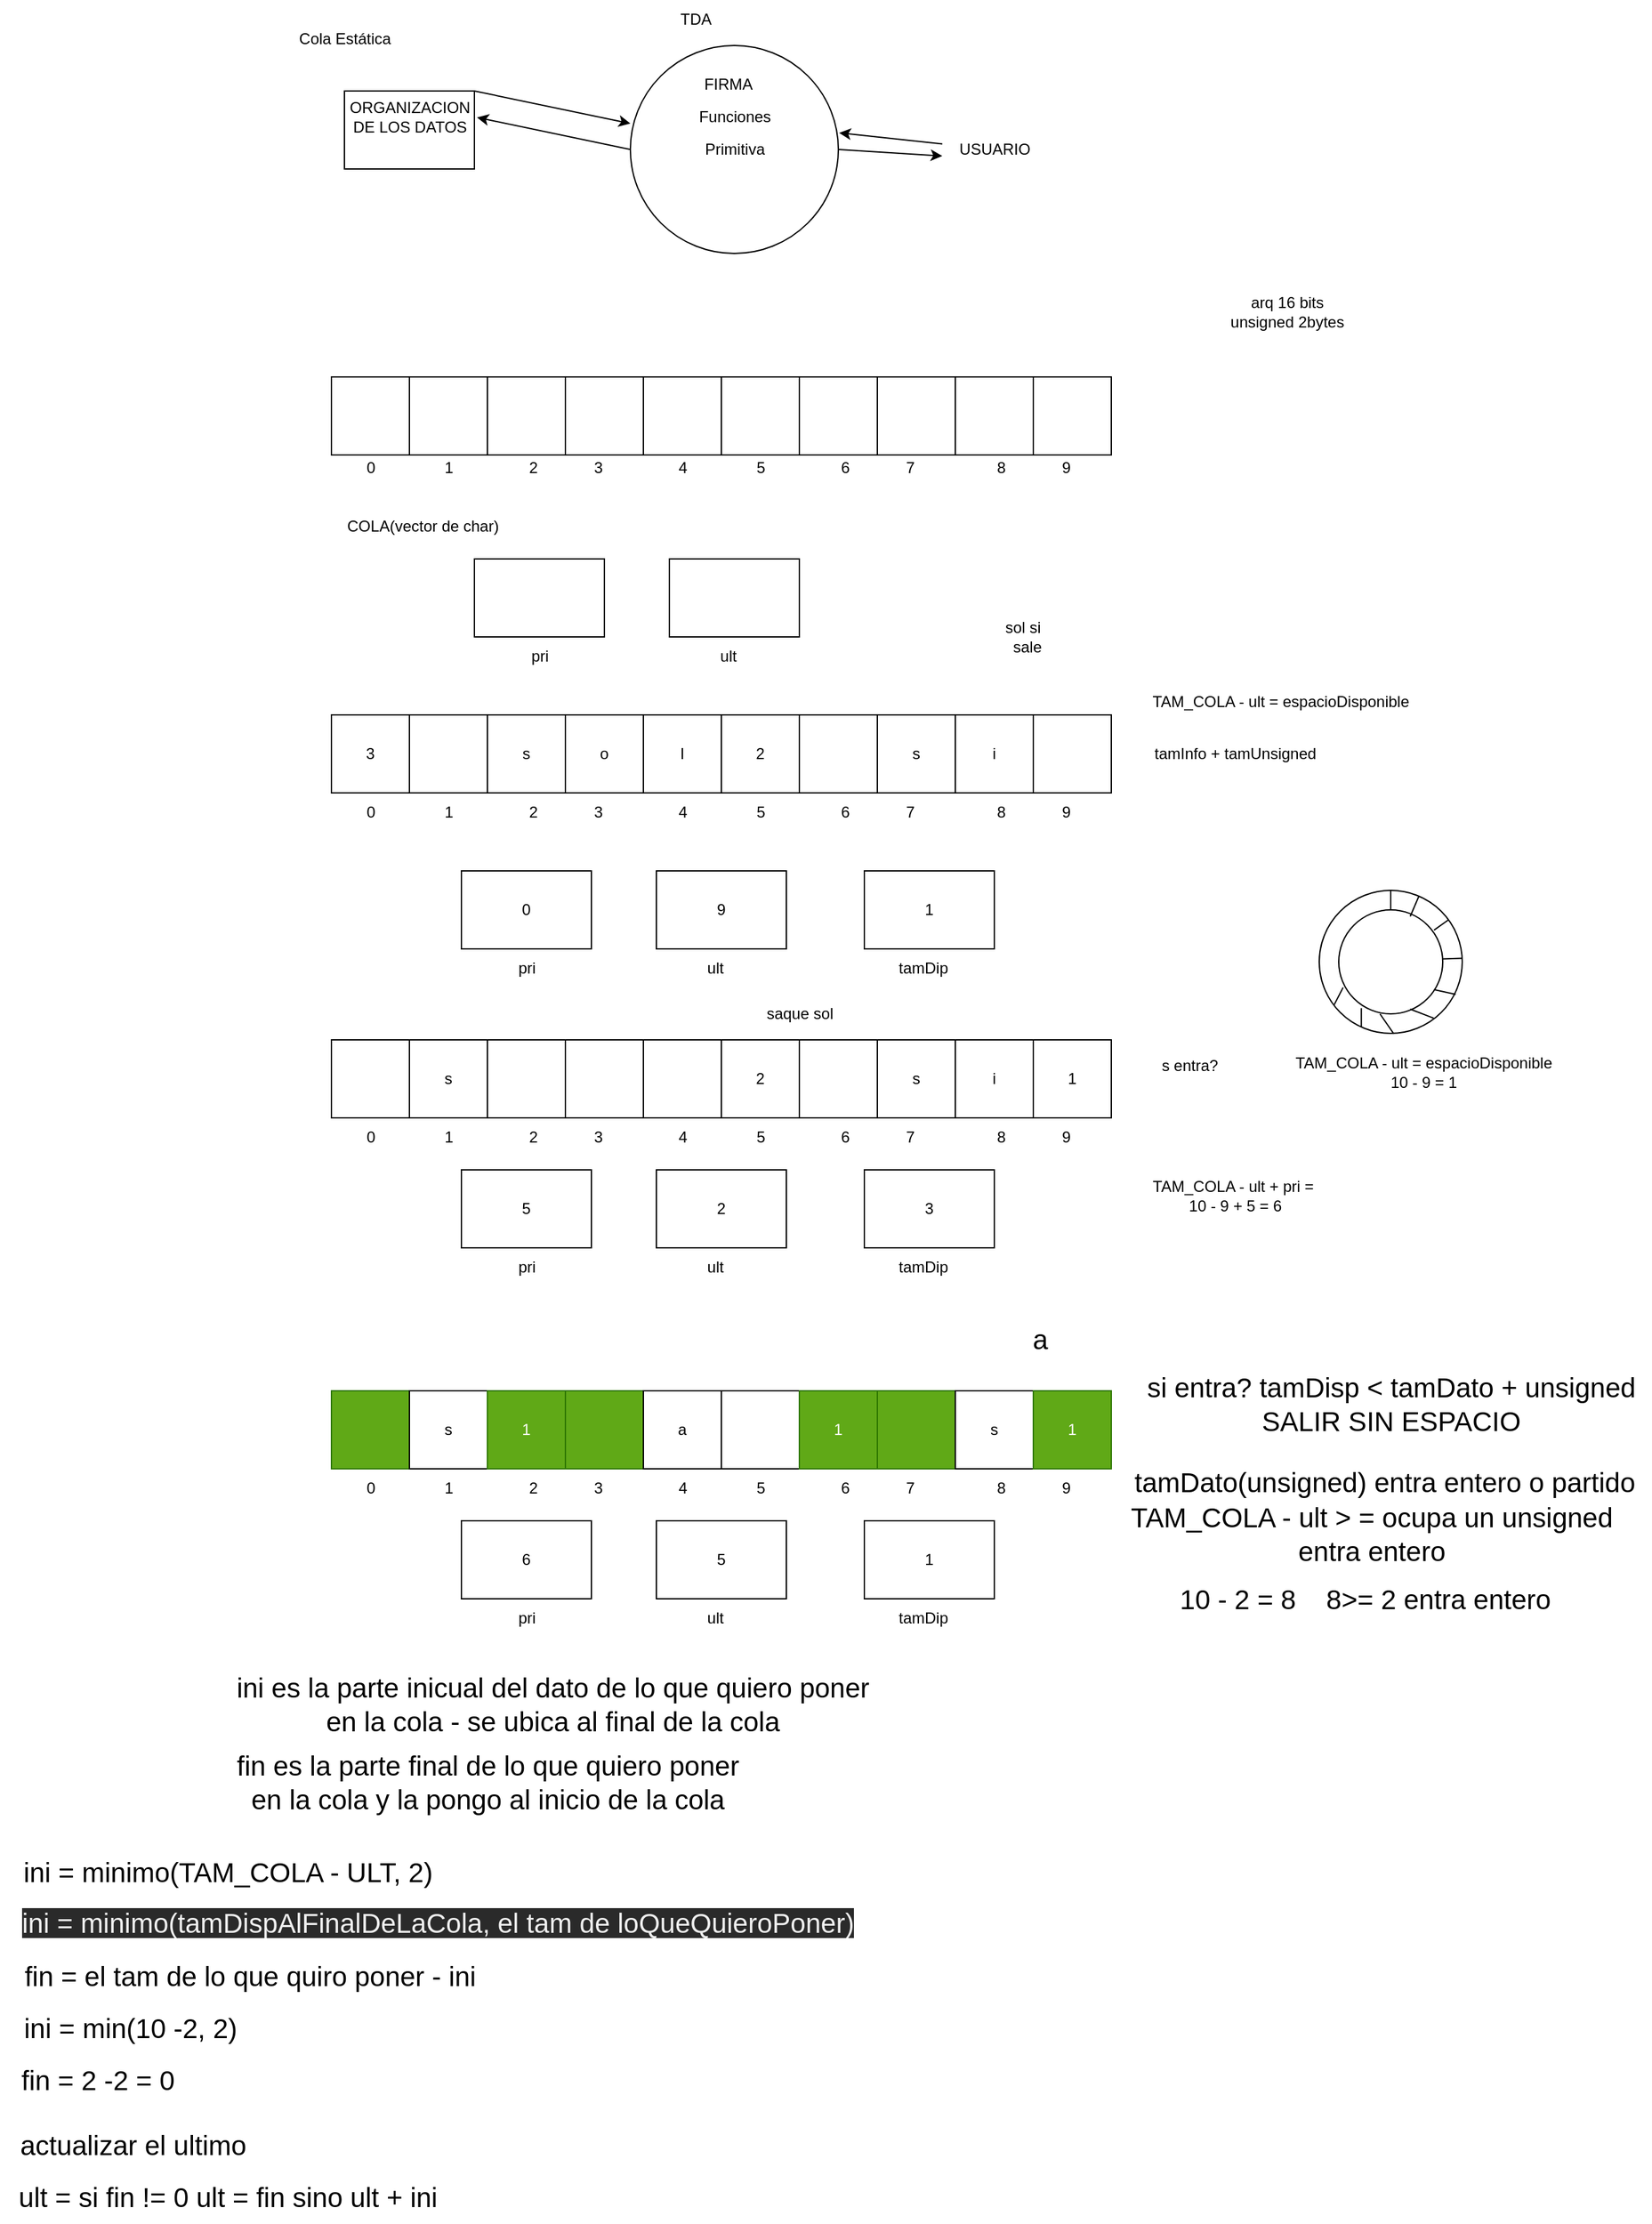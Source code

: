 <mxfile version="20.2.3" type="device"><diagram id="YDRl8PvNxH9cBOj51kmq" name="Página-1"><mxGraphModel dx="1261" dy="918" grid="1" gridSize="10" guides="1" tooltips="1" connect="1" arrows="1" fold="1" page="0" pageScale="1" pageWidth="827" pageHeight="1169" math="0" shadow="0"><root><mxCell id="0"/><mxCell id="1" parent="0"/><mxCell id="vj2Lur6bnrDrvNybIoES-8" style="rounded=0;orthogonalLoop=1;jettySize=auto;html=1;exitX=1;exitY=0;exitDx=0;exitDy=0;entryX=0;entryY=0.375;entryDx=0;entryDy=0;entryPerimeter=0;" edge="1" parent="1" source="vj2Lur6bnrDrvNybIoES-1" target="vj2Lur6bnrDrvNybIoES-2"><mxGeometry relative="1" as="geometry"/></mxCell><mxCell id="vj2Lur6bnrDrvNybIoES-1" value="" style="rounded=0;whiteSpace=wrap;html=1;" vertex="1" parent="1"><mxGeometry x="130" y="-160" width="100" height="60" as="geometry"/></mxCell><mxCell id="vj2Lur6bnrDrvNybIoES-4" value="TDA" style="text;html=1;align=center;verticalAlign=middle;resizable=0;points=[];autosize=1;strokeColor=none;fillColor=none;" vertex="1" parent="1"><mxGeometry x="375" y="-230" width="50" height="30" as="geometry"/></mxCell><mxCell id="vj2Lur6bnrDrvNybIoES-6" value="Cola Estática" style="text;html=1;align=center;verticalAlign=middle;resizable=0;points=[];autosize=1;strokeColor=none;fillColor=none;" vertex="1" parent="1"><mxGeometry x="85" y="-215" width="90" height="30" as="geometry"/></mxCell><mxCell id="vj2Lur6bnrDrvNybIoES-7" value="ORGANIZACION&lt;br&gt;DE LOS DATOS" style="text;html=1;align=center;verticalAlign=middle;resizable=0;points=[];autosize=1;strokeColor=none;fillColor=none;" vertex="1" parent="1"><mxGeometry x="120" y="-160" width="120" height="40" as="geometry"/></mxCell><mxCell id="vj2Lur6bnrDrvNybIoES-9" style="edgeStyle=none;rounded=0;orthogonalLoop=1;jettySize=auto;html=1;exitX=0;exitY=0.5;exitDx=0;exitDy=0;entryX=1.02;entryY=0.339;entryDx=0;entryDy=0;entryPerimeter=0;" edge="1" parent="1" source="vj2Lur6bnrDrvNybIoES-2" target="vj2Lur6bnrDrvNybIoES-1"><mxGeometry relative="1" as="geometry"/></mxCell><mxCell id="vj2Lur6bnrDrvNybIoES-11" style="edgeStyle=none;rounded=0;orthogonalLoop=1;jettySize=auto;html=1;entryX=1.004;entryY=0.42;entryDx=0;entryDy=0;entryPerimeter=0;" edge="1" parent="1" source="vj2Lur6bnrDrvNybIoES-10" target="vj2Lur6bnrDrvNybIoES-2"><mxGeometry relative="1" as="geometry"/></mxCell><mxCell id="vj2Lur6bnrDrvNybIoES-10" value="USUARIO" style="text;html=1;align=center;verticalAlign=middle;resizable=0;points=[];autosize=1;strokeColor=none;fillColor=none;" vertex="1" parent="1"><mxGeometry x="590" y="-130" width="80" height="30" as="geometry"/></mxCell><mxCell id="vj2Lur6bnrDrvNybIoES-12" style="edgeStyle=none;rounded=0;orthogonalLoop=1;jettySize=auto;html=1;exitX=1;exitY=0.5;exitDx=0;exitDy=0;" edge="1" parent="1" source="vj2Lur6bnrDrvNybIoES-2"><mxGeometry relative="1" as="geometry"><mxPoint x="590" y="-110" as="targetPoint"/></mxGeometry></mxCell><mxCell id="vj2Lur6bnrDrvNybIoES-2" value="" style="ellipse;whiteSpace=wrap;html=1;aspect=fixed;" vertex="1" parent="1"><mxGeometry x="350" y="-195" width="160" height="160" as="geometry"/></mxCell><mxCell id="vj2Lur6bnrDrvNybIoES-3" value="Funciones" style="text;html=1;align=center;verticalAlign=middle;resizable=0;points=[];autosize=1;strokeColor=none;fillColor=none;" vertex="1" parent="1"><mxGeometry x="390" y="-155" width="80" height="30" as="geometry"/></mxCell><mxCell id="vj2Lur6bnrDrvNybIoES-13" value="Primitiva" style="text;html=1;align=center;verticalAlign=middle;resizable=0;points=[];autosize=1;strokeColor=none;fillColor=none;" vertex="1" parent="1"><mxGeometry x="395" y="-130" width="70" height="30" as="geometry"/></mxCell><mxCell id="vj2Lur6bnrDrvNybIoES-14" value="FIRMA" style="text;html=1;align=center;verticalAlign=middle;resizable=0;points=[];autosize=1;strokeColor=none;fillColor=none;" vertex="1" parent="1"><mxGeometry x="395" y="-180" width="60" height="30" as="geometry"/></mxCell><mxCell id="vj2Lur6bnrDrvNybIoES-23" value="COLA(vector de char)" style="text;html=1;align=center;verticalAlign=middle;resizable=0;points=[];autosize=1;strokeColor=none;fillColor=none;" vertex="1" parent="1"><mxGeometry x="120" y="160" width="140" height="30" as="geometry"/></mxCell><mxCell id="vj2Lur6bnrDrvNybIoES-30" value="" style="group" vertex="1" connectable="0" parent="1"><mxGeometry x="230" y="200" width="100" height="90" as="geometry"/></mxCell><mxCell id="vj2Lur6bnrDrvNybIoES-26" value="" style="rounded=0;whiteSpace=wrap;html=1;" vertex="1" parent="vj2Lur6bnrDrvNybIoES-30"><mxGeometry width="100" height="60" as="geometry"/></mxCell><mxCell id="vj2Lur6bnrDrvNybIoES-28" value="pri" style="text;html=1;align=center;verticalAlign=middle;resizable=0;points=[];autosize=1;strokeColor=none;fillColor=none;" vertex="1" parent="vj2Lur6bnrDrvNybIoES-30"><mxGeometry x="30" y="60" width="40" height="30" as="geometry"/></mxCell><mxCell id="vj2Lur6bnrDrvNybIoES-31" value="" style="group" vertex="1" connectable="0" parent="1"><mxGeometry x="380" y="200" width="100" height="90" as="geometry"/></mxCell><mxCell id="vj2Lur6bnrDrvNybIoES-27" value="" style="rounded=0;whiteSpace=wrap;html=1;" vertex="1" parent="vj2Lur6bnrDrvNybIoES-31"><mxGeometry width="100" height="60" as="geometry"/></mxCell><mxCell id="vj2Lur6bnrDrvNybIoES-29" value="ult" style="text;html=1;align=center;verticalAlign=middle;resizable=0;points=[];autosize=1;strokeColor=none;fillColor=none;" vertex="1" parent="vj2Lur6bnrDrvNybIoES-31"><mxGeometry x="25" y="60" width="40" height="30" as="geometry"/></mxCell><mxCell id="vj2Lur6bnrDrvNybIoES-32" value="" style="group" vertex="1" connectable="0" parent="1"><mxGeometry x="120" y="60" width="600" height="60" as="geometry"/></mxCell><mxCell id="vj2Lur6bnrDrvNybIoES-15" value="" style="rounded=0;whiteSpace=wrap;html=1;" vertex="1" parent="vj2Lur6bnrDrvNybIoES-32"><mxGeometry width="60" height="60" as="geometry"/></mxCell><mxCell id="vj2Lur6bnrDrvNybIoES-16" value="" style="rounded=0;whiteSpace=wrap;html=1;" vertex="1" parent="vj2Lur6bnrDrvNybIoES-32"><mxGeometry x="60" width="60" height="60" as="geometry"/></mxCell><mxCell id="vj2Lur6bnrDrvNybIoES-17" value="" style="rounded=0;whiteSpace=wrap;html=1;" vertex="1" parent="vj2Lur6bnrDrvNybIoES-32"><mxGeometry x="120" width="60" height="60" as="geometry"/></mxCell><mxCell id="vj2Lur6bnrDrvNybIoES-18" value="" style="rounded=0;whiteSpace=wrap;html=1;" vertex="1" parent="vj2Lur6bnrDrvNybIoES-32"><mxGeometry x="180" width="60" height="60" as="geometry"/></mxCell><mxCell id="vj2Lur6bnrDrvNybIoES-19" value="" style="rounded=0;whiteSpace=wrap;html=1;" vertex="1" parent="vj2Lur6bnrDrvNybIoES-32"><mxGeometry x="240" width="60" height="60" as="geometry"/></mxCell><mxCell id="vj2Lur6bnrDrvNybIoES-20" value="" style="rounded=0;whiteSpace=wrap;html=1;" vertex="1" parent="vj2Lur6bnrDrvNybIoES-32"><mxGeometry x="300" width="60" height="60" as="geometry"/></mxCell><mxCell id="vj2Lur6bnrDrvNybIoES-21" value="" style="rounded=0;whiteSpace=wrap;html=1;" vertex="1" parent="vj2Lur6bnrDrvNybIoES-32"><mxGeometry x="360" width="60" height="60" as="geometry"/></mxCell><mxCell id="vj2Lur6bnrDrvNybIoES-22" value="" style="rounded=0;whiteSpace=wrap;html=1;" vertex="1" parent="vj2Lur6bnrDrvNybIoES-32"><mxGeometry x="420" width="60" height="60" as="geometry"/></mxCell><mxCell id="vj2Lur6bnrDrvNybIoES-24" value="" style="rounded=0;whiteSpace=wrap;html=1;" vertex="1" parent="vj2Lur6bnrDrvNybIoES-32"><mxGeometry x="480" width="60" height="60" as="geometry"/></mxCell><mxCell id="vj2Lur6bnrDrvNybIoES-25" value="" style="rounded=0;whiteSpace=wrap;html=1;" vertex="1" parent="vj2Lur6bnrDrvNybIoES-32"><mxGeometry x="540" width="60" height="60" as="geometry"/></mxCell><mxCell id="vj2Lur6bnrDrvNybIoES-33" value="0" style="text;html=1;align=center;verticalAlign=middle;resizable=0;points=[];autosize=1;strokeColor=none;fillColor=none;" vertex="1" parent="1"><mxGeometry x="135" y="115" width="30" height="30" as="geometry"/></mxCell><mxCell id="vj2Lur6bnrDrvNybIoES-34" value="1" style="text;html=1;align=center;verticalAlign=middle;resizable=0;points=[];autosize=1;strokeColor=none;fillColor=none;" vertex="1" parent="1"><mxGeometry x="195" y="115" width="30" height="30" as="geometry"/></mxCell><mxCell id="vj2Lur6bnrDrvNybIoES-35" value="2" style="text;html=1;align=center;verticalAlign=middle;resizable=0;points=[];autosize=1;strokeColor=none;fillColor=none;" vertex="1" parent="1"><mxGeometry x="260" y="115" width="30" height="30" as="geometry"/></mxCell><mxCell id="vj2Lur6bnrDrvNybIoES-36" value="3" style="text;html=1;align=center;verticalAlign=middle;resizable=0;points=[];autosize=1;strokeColor=none;fillColor=none;" vertex="1" parent="1"><mxGeometry x="310" y="115" width="30" height="30" as="geometry"/></mxCell><mxCell id="vj2Lur6bnrDrvNybIoES-37" value="4" style="text;html=1;align=center;verticalAlign=middle;resizable=0;points=[];autosize=1;strokeColor=none;fillColor=none;" vertex="1" parent="1"><mxGeometry x="375" y="115" width="30" height="30" as="geometry"/></mxCell><mxCell id="vj2Lur6bnrDrvNybIoES-38" value="5" style="text;html=1;align=center;verticalAlign=middle;resizable=0;points=[];autosize=1;strokeColor=none;fillColor=none;" vertex="1" parent="1"><mxGeometry x="435" y="115" width="30" height="30" as="geometry"/></mxCell><mxCell id="vj2Lur6bnrDrvNybIoES-39" value="6" style="text;html=1;align=center;verticalAlign=middle;resizable=0;points=[];autosize=1;strokeColor=none;fillColor=none;" vertex="1" parent="1"><mxGeometry x="500" y="115" width="30" height="30" as="geometry"/></mxCell><mxCell id="vj2Lur6bnrDrvNybIoES-40" value="7" style="text;html=1;align=center;verticalAlign=middle;resizable=0;points=[];autosize=1;strokeColor=none;fillColor=none;" vertex="1" parent="1"><mxGeometry x="550" y="115" width="30" height="30" as="geometry"/></mxCell><mxCell id="vj2Lur6bnrDrvNybIoES-41" value="8" style="text;html=1;align=center;verticalAlign=middle;resizable=0;points=[];autosize=1;strokeColor=none;fillColor=none;" vertex="1" parent="1"><mxGeometry x="620" y="115" width="30" height="30" as="geometry"/></mxCell><mxCell id="vj2Lur6bnrDrvNybIoES-42" value="9" style="text;html=1;align=center;verticalAlign=middle;resizable=0;points=[];autosize=1;strokeColor=none;fillColor=none;" vertex="1" parent="1"><mxGeometry x="670" y="115" width="30" height="30" as="geometry"/></mxCell><mxCell id="vj2Lur6bnrDrvNybIoES-43" value="arq 16 bits&lt;br&gt;unsigned 2bytes" style="text;html=1;align=center;verticalAlign=middle;resizable=0;points=[];autosize=1;strokeColor=none;fillColor=none;" vertex="1" parent="1"><mxGeometry x="800" y="-10" width="110" height="40" as="geometry"/></mxCell><mxCell id="vj2Lur6bnrDrvNybIoES-65" value="" style="group" vertex="1" connectable="0" parent="1"><mxGeometry x="120" y="320" width="600" height="90" as="geometry"/></mxCell><mxCell id="vj2Lur6bnrDrvNybIoES-44" value="" style="group" vertex="1" connectable="0" parent="vj2Lur6bnrDrvNybIoES-65"><mxGeometry width="600" height="60" as="geometry"/></mxCell><mxCell id="vj2Lur6bnrDrvNybIoES-45" value="3" style="rounded=0;whiteSpace=wrap;html=1;" vertex="1" parent="vj2Lur6bnrDrvNybIoES-44"><mxGeometry width="60" height="60" as="geometry"/></mxCell><mxCell id="vj2Lur6bnrDrvNybIoES-46" value="" style="rounded=0;whiteSpace=wrap;html=1;" vertex="1" parent="vj2Lur6bnrDrvNybIoES-44"><mxGeometry x="60" width="60" height="60" as="geometry"/></mxCell><mxCell id="vj2Lur6bnrDrvNybIoES-47" value="s" style="rounded=0;whiteSpace=wrap;html=1;" vertex="1" parent="vj2Lur6bnrDrvNybIoES-44"><mxGeometry x="120" width="60" height="60" as="geometry"/></mxCell><mxCell id="vj2Lur6bnrDrvNybIoES-48" value="o" style="rounded=0;whiteSpace=wrap;html=1;" vertex="1" parent="vj2Lur6bnrDrvNybIoES-44"><mxGeometry x="180" width="60" height="60" as="geometry"/></mxCell><mxCell id="vj2Lur6bnrDrvNybIoES-49" value="l" style="rounded=0;whiteSpace=wrap;html=1;" vertex="1" parent="vj2Lur6bnrDrvNybIoES-44"><mxGeometry x="240" width="60" height="60" as="geometry"/></mxCell><mxCell id="vj2Lur6bnrDrvNybIoES-50" value="2" style="rounded=0;whiteSpace=wrap;html=1;" vertex="1" parent="vj2Lur6bnrDrvNybIoES-44"><mxGeometry x="300" width="60" height="60" as="geometry"/></mxCell><mxCell id="vj2Lur6bnrDrvNybIoES-51" value="" style="rounded=0;whiteSpace=wrap;html=1;" vertex="1" parent="vj2Lur6bnrDrvNybIoES-44"><mxGeometry x="360" width="60" height="60" as="geometry"/></mxCell><mxCell id="vj2Lur6bnrDrvNybIoES-52" value="s" style="rounded=0;whiteSpace=wrap;html=1;" vertex="1" parent="vj2Lur6bnrDrvNybIoES-44"><mxGeometry x="420" width="60" height="60" as="geometry"/></mxCell><mxCell id="vj2Lur6bnrDrvNybIoES-53" value="i" style="rounded=0;whiteSpace=wrap;html=1;" vertex="1" parent="vj2Lur6bnrDrvNybIoES-44"><mxGeometry x="480" width="60" height="60" as="geometry"/></mxCell><mxCell id="vj2Lur6bnrDrvNybIoES-54" value="" style="rounded=0;whiteSpace=wrap;html=1;" vertex="1" parent="vj2Lur6bnrDrvNybIoES-44"><mxGeometry x="540" width="60" height="60" as="geometry"/></mxCell><mxCell id="vj2Lur6bnrDrvNybIoES-55" value="0" style="text;html=1;align=center;verticalAlign=middle;resizable=0;points=[];autosize=1;strokeColor=none;fillColor=none;" vertex="1" parent="vj2Lur6bnrDrvNybIoES-65"><mxGeometry x="15" y="60" width="30" height="30" as="geometry"/></mxCell><mxCell id="vj2Lur6bnrDrvNybIoES-56" value="1" style="text;html=1;align=center;verticalAlign=middle;resizable=0;points=[];autosize=1;strokeColor=none;fillColor=none;" vertex="1" parent="vj2Lur6bnrDrvNybIoES-65"><mxGeometry x="75" y="60" width="30" height="30" as="geometry"/></mxCell><mxCell id="vj2Lur6bnrDrvNybIoES-57" value="2" style="text;html=1;align=center;verticalAlign=middle;resizable=0;points=[];autosize=1;strokeColor=none;fillColor=none;" vertex="1" parent="vj2Lur6bnrDrvNybIoES-65"><mxGeometry x="140" y="60" width="30" height="30" as="geometry"/></mxCell><mxCell id="vj2Lur6bnrDrvNybIoES-58" value="3" style="text;html=1;align=center;verticalAlign=middle;resizable=0;points=[];autosize=1;strokeColor=none;fillColor=none;" vertex="1" parent="vj2Lur6bnrDrvNybIoES-65"><mxGeometry x="190" y="60" width="30" height="30" as="geometry"/></mxCell><mxCell id="vj2Lur6bnrDrvNybIoES-59" value="4" style="text;html=1;align=center;verticalAlign=middle;resizable=0;points=[];autosize=1;strokeColor=none;fillColor=none;" vertex="1" parent="vj2Lur6bnrDrvNybIoES-65"><mxGeometry x="255" y="60" width="30" height="30" as="geometry"/></mxCell><mxCell id="vj2Lur6bnrDrvNybIoES-60" value="5" style="text;html=1;align=center;verticalAlign=middle;resizable=0;points=[];autosize=1;strokeColor=none;fillColor=none;" vertex="1" parent="vj2Lur6bnrDrvNybIoES-65"><mxGeometry x="315" y="60" width="30" height="30" as="geometry"/></mxCell><mxCell id="vj2Lur6bnrDrvNybIoES-61" value="6" style="text;html=1;align=center;verticalAlign=middle;resizable=0;points=[];autosize=1;strokeColor=none;fillColor=none;" vertex="1" parent="vj2Lur6bnrDrvNybIoES-65"><mxGeometry x="380" y="60" width="30" height="30" as="geometry"/></mxCell><mxCell id="vj2Lur6bnrDrvNybIoES-62" value="7" style="text;html=1;align=center;verticalAlign=middle;resizable=0;points=[];autosize=1;strokeColor=none;fillColor=none;" vertex="1" parent="vj2Lur6bnrDrvNybIoES-65"><mxGeometry x="430" y="60" width="30" height="30" as="geometry"/></mxCell><mxCell id="vj2Lur6bnrDrvNybIoES-63" value="8" style="text;html=1;align=center;verticalAlign=middle;resizable=0;points=[];autosize=1;strokeColor=none;fillColor=none;" vertex="1" parent="vj2Lur6bnrDrvNybIoES-65"><mxGeometry x="500" y="60" width="30" height="30" as="geometry"/></mxCell><mxCell id="vj2Lur6bnrDrvNybIoES-64" value="9" style="text;html=1;align=center;verticalAlign=middle;resizable=0;points=[];autosize=1;strokeColor=none;fillColor=none;" vertex="1" parent="vj2Lur6bnrDrvNybIoES-65"><mxGeometry x="550" y="60" width="30" height="30" as="geometry"/></mxCell><mxCell id="vj2Lur6bnrDrvNybIoES-66" value="sol si&amp;nbsp;&amp;nbsp;&lt;br&gt;sale" style="text;html=1;align=center;verticalAlign=middle;resizable=0;points=[];autosize=1;strokeColor=none;fillColor=none;" vertex="1" parent="1"><mxGeometry x="625" y="240" width="60" height="40" as="geometry"/></mxCell><mxCell id="vj2Lur6bnrDrvNybIoES-67" value="TAM_COLA - ult = espacioDisponible" style="text;html=1;align=center;verticalAlign=middle;resizable=0;points=[];autosize=1;strokeColor=none;fillColor=none;" vertex="1" parent="1"><mxGeometry x="740" y="295" width="220" height="30" as="geometry"/></mxCell><mxCell id="vj2Lur6bnrDrvNybIoES-68" value="tamInfo + tamUnsigned" style="text;html=1;align=center;verticalAlign=middle;resizable=0;points=[];autosize=1;strokeColor=none;fillColor=none;" vertex="1" parent="1"><mxGeometry x="740" y="335" width="150" height="30" as="geometry"/></mxCell><mxCell id="vj2Lur6bnrDrvNybIoES-69" value="" style="group" vertex="1" connectable="0" parent="1"><mxGeometry x="220" y="440" width="100" height="90" as="geometry"/></mxCell><mxCell id="vj2Lur6bnrDrvNybIoES-70" value="0" style="rounded=0;whiteSpace=wrap;html=1;" vertex="1" parent="vj2Lur6bnrDrvNybIoES-69"><mxGeometry width="100" height="60" as="geometry"/></mxCell><mxCell id="vj2Lur6bnrDrvNybIoES-71" value="pri" style="text;html=1;align=center;verticalAlign=middle;resizable=0;points=[];autosize=1;strokeColor=none;fillColor=none;" vertex="1" parent="vj2Lur6bnrDrvNybIoES-69"><mxGeometry x="30" y="60" width="40" height="30" as="geometry"/></mxCell><mxCell id="vj2Lur6bnrDrvNybIoES-72" value="" style="group" vertex="1" connectable="0" parent="1"><mxGeometry x="370" y="440" width="100" height="90" as="geometry"/></mxCell><mxCell id="vj2Lur6bnrDrvNybIoES-73" value="9" style="rounded=0;whiteSpace=wrap;html=1;" vertex="1" parent="vj2Lur6bnrDrvNybIoES-72"><mxGeometry width="100" height="60" as="geometry"/></mxCell><mxCell id="vj2Lur6bnrDrvNybIoES-74" value="ult" style="text;html=1;align=center;verticalAlign=middle;resizable=0;points=[];autosize=1;strokeColor=none;fillColor=none;" vertex="1" parent="vj2Lur6bnrDrvNybIoES-72"><mxGeometry x="25" y="60" width="40" height="30" as="geometry"/></mxCell><mxCell id="vj2Lur6bnrDrvNybIoES-75" value="" style="group" vertex="1" connectable="0" parent="1"><mxGeometry x="120" y="570" width="600" height="90" as="geometry"/></mxCell><mxCell id="vj2Lur6bnrDrvNybIoES-76" value="" style="group" vertex="1" connectable="0" parent="vj2Lur6bnrDrvNybIoES-75"><mxGeometry width="600" height="60" as="geometry"/></mxCell><mxCell id="vj2Lur6bnrDrvNybIoES-77" value="" style="rounded=0;whiteSpace=wrap;html=1;" vertex="1" parent="vj2Lur6bnrDrvNybIoES-76"><mxGeometry width="60" height="60" as="geometry"/></mxCell><mxCell id="vj2Lur6bnrDrvNybIoES-78" value="s" style="rounded=0;whiteSpace=wrap;html=1;" vertex="1" parent="vj2Lur6bnrDrvNybIoES-76"><mxGeometry x="60" width="60" height="60" as="geometry"/></mxCell><mxCell id="vj2Lur6bnrDrvNybIoES-79" value="" style="rounded=0;whiteSpace=wrap;html=1;" vertex="1" parent="vj2Lur6bnrDrvNybIoES-76"><mxGeometry x="120" width="60" height="60" as="geometry"/></mxCell><mxCell id="vj2Lur6bnrDrvNybIoES-80" value="" style="rounded=0;whiteSpace=wrap;html=1;" vertex="1" parent="vj2Lur6bnrDrvNybIoES-76"><mxGeometry x="180" width="60" height="60" as="geometry"/></mxCell><mxCell id="vj2Lur6bnrDrvNybIoES-81" value="" style="rounded=0;whiteSpace=wrap;html=1;" vertex="1" parent="vj2Lur6bnrDrvNybIoES-76"><mxGeometry x="240" width="60" height="60" as="geometry"/></mxCell><mxCell id="vj2Lur6bnrDrvNybIoES-82" value="2" style="rounded=0;whiteSpace=wrap;html=1;" vertex="1" parent="vj2Lur6bnrDrvNybIoES-76"><mxGeometry x="300" width="60" height="60" as="geometry"/></mxCell><mxCell id="vj2Lur6bnrDrvNybIoES-83" value="" style="rounded=0;whiteSpace=wrap;html=1;" vertex="1" parent="vj2Lur6bnrDrvNybIoES-76"><mxGeometry x="360" width="60" height="60" as="geometry"/></mxCell><mxCell id="vj2Lur6bnrDrvNybIoES-84" value="s" style="rounded=0;whiteSpace=wrap;html=1;" vertex="1" parent="vj2Lur6bnrDrvNybIoES-76"><mxGeometry x="420" width="60" height="60" as="geometry"/></mxCell><mxCell id="vj2Lur6bnrDrvNybIoES-85" value="i" style="rounded=0;whiteSpace=wrap;html=1;" vertex="1" parent="vj2Lur6bnrDrvNybIoES-76"><mxGeometry x="480" width="60" height="60" as="geometry"/></mxCell><mxCell id="vj2Lur6bnrDrvNybIoES-86" value="1" style="rounded=0;whiteSpace=wrap;html=1;" vertex="1" parent="vj2Lur6bnrDrvNybIoES-76"><mxGeometry x="540" width="60" height="60" as="geometry"/></mxCell><mxCell id="vj2Lur6bnrDrvNybIoES-87" value="0" style="text;html=1;align=center;verticalAlign=middle;resizable=0;points=[];autosize=1;strokeColor=none;fillColor=none;" vertex="1" parent="vj2Lur6bnrDrvNybIoES-75"><mxGeometry x="15" y="60" width="30" height="30" as="geometry"/></mxCell><mxCell id="vj2Lur6bnrDrvNybIoES-88" value="1" style="text;html=1;align=center;verticalAlign=middle;resizable=0;points=[];autosize=1;strokeColor=none;fillColor=none;" vertex="1" parent="vj2Lur6bnrDrvNybIoES-75"><mxGeometry x="75" y="60" width="30" height="30" as="geometry"/></mxCell><mxCell id="vj2Lur6bnrDrvNybIoES-89" value="2" style="text;html=1;align=center;verticalAlign=middle;resizable=0;points=[];autosize=1;strokeColor=none;fillColor=none;" vertex="1" parent="vj2Lur6bnrDrvNybIoES-75"><mxGeometry x="140" y="60" width="30" height="30" as="geometry"/></mxCell><mxCell id="vj2Lur6bnrDrvNybIoES-90" value="3" style="text;html=1;align=center;verticalAlign=middle;resizable=0;points=[];autosize=1;strokeColor=none;fillColor=none;" vertex="1" parent="vj2Lur6bnrDrvNybIoES-75"><mxGeometry x="190" y="60" width="30" height="30" as="geometry"/></mxCell><mxCell id="vj2Lur6bnrDrvNybIoES-91" value="4" style="text;html=1;align=center;verticalAlign=middle;resizable=0;points=[];autosize=1;strokeColor=none;fillColor=none;" vertex="1" parent="vj2Lur6bnrDrvNybIoES-75"><mxGeometry x="255" y="60" width="30" height="30" as="geometry"/></mxCell><mxCell id="vj2Lur6bnrDrvNybIoES-92" value="5" style="text;html=1;align=center;verticalAlign=middle;resizable=0;points=[];autosize=1;strokeColor=none;fillColor=none;" vertex="1" parent="vj2Lur6bnrDrvNybIoES-75"><mxGeometry x="315" y="60" width="30" height="30" as="geometry"/></mxCell><mxCell id="vj2Lur6bnrDrvNybIoES-93" value="6" style="text;html=1;align=center;verticalAlign=middle;resizable=0;points=[];autosize=1;strokeColor=none;fillColor=none;" vertex="1" parent="vj2Lur6bnrDrvNybIoES-75"><mxGeometry x="380" y="60" width="30" height="30" as="geometry"/></mxCell><mxCell id="vj2Lur6bnrDrvNybIoES-94" value="7" style="text;html=1;align=center;verticalAlign=middle;resizable=0;points=[];autosize=1;strokeColor=none;fillColor=none;" vertex="1" parent="vj2Lur6bnrDrvNybIoES-75"><mxGeometry x="430" y="60" width="30" height="30" as="geometry"/></mxCell><mxCell id="vj2Lur6bnrDrvNybIoES-95" value="8" style="text;html=1;align=center;verticalAlign=middle;resizable=0;points=[];autosize=1;strokeColor=none;fillColor=none;" vertex="1" parent="vj2Lur6bnrDrvNybIoES-75"><mxGeometry x="500" y="60" width="30" height="30" as="geometry"/></mxCell><mxCell id="vj2Lur6bnrDrvNybIoES-96" value="9" style="text;html=1;align=center;verticalAlign=middle;resizable=0;points=[];autosize=1;strokeColor=none;fillColor=none;" vertex="1" parent="vj2Lur6bnrDrvNybIoES-75"><mxGeometry x="550" y="60" width="30" height="30" as="geometry"/></mxCell><mxCell id="vj2Lur6bnrDrvNybIoES-97" value="" style="group" vertex="1" connectable="0" parent="1"><mxGeometry x="220" y="670" width="100" height="90" as="geometry"/></mxCell><mxCell id="vj2Lur6bnrDrvNybIoES-98" value="5" style="rounded=0;whiteSpace=wrap;html=1;" vertex="1" parent="vj2Lur6bnrDrvNybIoES-97"><mxGeometry width="100" height="60" as="geometry"/></mxCell><mxCell id="vj2Lur6bnrDrvNybIoES-99" value="pri" style="text;html=1;align=center;verticalAlign=middle;resizable=0;points=[];autosize=1;strokeColor=none;fillColor=none;" vertex="1" parent="vj2Lur6bnrDrvNybIoES-97"><mxGeometry x="30" y="60" width="40" height="30" as="geometry"/></mxCell><mxCell id="vj2Lur6bnrDrvNybIoES-100" value="" style="group" vertex="1" connectable="0" parent="1"><mxGeometry x="370" y="670" width="100" height="90" as="geometry"/></mxCell><mxCell id="vj2Lur6bnrDrvNybIoES-101" value="2" style="rounded=0;whiteSpace=wrap;html=1;" vertex="1" parent="vj2Lur6bnrDrvNybIoES-100"><mxGeometry width="100" height="60" as="geometry"/></mxCell><mxCell id="vj2Lur6bnrDrvNybIoES-102" value="ult" style="text;html=1;align=center;verticalAlign=middle;resizable=0;points=[];autosize=1;strokeColor=none;fillColor=none;" vertex="1" parent="vj2Lur6bnrDrvNybIoES-100"><mxGeometry x="25" y="60" width="40" height="30" as="geometry"/></mxCell><mxCell id="vj2Lur6bnrDrvNybIoES-103" value="saque sol" style="text;html=1;align=center;verticalAlign=middle;resizable=0;points=[];autosize=1;strokeColor=none;fillColor=none;" vertex="1" parent="1"><mxGeometry x="445" y="535" width="70" height="30" as="geometry"/></mxCell><mxCell id="vj2Lur6bnrDrvNybIoES-104" value="s entra?" style="text;html=1;align=center;verticalAlign=middle;resizable=0;points=[];autosize=1;strokeColor=none;fillColor=none;" vertex="1" parent="1"><mxGeometry x="745" y="575" width="70" height="30" as="geometry"/></mxCell><mxCell id="vj2Lur6bnrDrvNybIoES-105" value="TAM_COLA - ult = espacioDisponible&lt;br&gt;10 - 9 = 1" style="text;html=1;align=center;verticalAlign=middle;resizable=0;points=[];autosize=1;strokeColor=none;fillColor=none;" vertex="1" parent="1"><mxGeometry x="850" y="575" width="220" height="40" as="geometry"/></mxCell><mxCell id="vj2Lur6bnrDrvNybIoES-118" value="" style="group" vertex="1" connectable="0" parent="1"><mxGeometry x="880" y="455" width="110" height="110" as="geometry"/></mxCell><mxCell id="vj2Lur6bnrDrvNybIoES-106" value="&lt;hr&gt;" style="ellipse;whiteSpace=wrap;html=1;aspect=fixed;" vertex="1" parent="vj2Lur6bnrDrvNybIoES-118"><mxGeometry width="110" height="110" as="geometry"/></mxCell><mxCell id="vj2Lur6bnrDrvNybIoES-107" value="" style="ellipse;whiteSpace=wrap;html=1;aspect=fixed;" vertex="1" parent="vj2Lur6bnrDrvNybIoES-118"><mxGeometry x="15" y="15" width="80" height="80" as="geometry"/></mxCell><mxCell id="vj2Lur6bnrDrvNybIoES-108" value="" style="endArrow=none;html=1;rounded=0;entryX=0.5;entryY=0;entryDx=0;entryDy=0;" edge="1" parent="vj2Lur6bnrDrvNybIoES-118" source="vj2Lur6bnrDrvNybIoES-107" target="vj2Lur6bnrDrvNybIoES-106"><mxGeometry width="50" height="50" relative="1" as="geometry"><mxPoint x="-220" y="150" as="sourcePoint"/><mxPoint x="-170" y="100" as="targetPoint"/></mxGeometry></mxCell><mxCell id="vj2Lur6bnrDrvNybIoES-109" value="" style="endArrow=none;html=1;rounded=0;" edge="1" parent="vj2Lur6bnrDrvNybIoES-118" target="vj2Lur6bnrDrvNybIoES-106"><mxGeometry width="50" height="50" relative="1" as="geometry"><mxPoint x="70" y="20" as="sourcePoint"/><mxPoint x="65.0" y="10" as="targetPoint"/></mxGeometry></mxCell><mxCell id="vj2Lur6bnrDrvNybIoES-110" value="" style="endArrow=none;html=1;rounded=0;" edge="1" parent="vj2Lur6bnrDrvNybIoES-118" target="vj2Lur6bnrDrvNybIoES-106"><mxGeometry width="50" height="50" relative="1" as="geometry"><mxPoint x="88.33" y="30.55" as="sourcePoint"/><mxPoint x="94.996" y="14.997" as="targetPoint"/></mxGeometry></mxCell><mxCell id="vj2Lur6bnrDrvNybIoES-111" value="" style="endArrow=none;html=1;rounded=0;" edge="1" parent="vj2Lur6bnrDrvNybIoES-118" target="vj2Lur6bnrDrvNybIoES-106"><mxGeometry width="50" height="50" relative="1" as="geometry"><mxPoint x="95.0" y="52.78" as="sourcePoint"/><mxPoint x="101.666" y="37.227" as="targetPoint"/></mxGeometry></mxCell><mxCell id="vj2Lur6bnrDrvNybIoES-112" style="edgeStyle=none;rounded=0;orthogonalLoop=1;jettySize=auto;html=1;exitX=0.5;exitY=1;exitDx=0;exitDy=0;" edge="1" parent="vj2Lur6bnrDrvNybIoES-118" source="vj2Lur6bnrDrvNybIoES-106" target="vj2Lur6bnrDrvNybIoES-106"><mxGeometry relative="1" as="geometry"/></mxCell><mxCell id="vj2Lur6bnrDrvNybIoES-113" value="" style="endArrow=none;html=1;rounded=0;exitX=0.917;exitY=0.767;exitDx=0;exitDy=0;exitPerimeter=0;" edge="1" parent="vj2Lur6bnrDrvNybIoES-118" source="vj2Lur6bnrDrvNybIoES-107"><mxGeometry width="50" height="50" relative="1" as="geometry"><mxPoint x="90" y="80.53" as="sourcePoint"/><mxPoint x="104.931" y="80.003" as="targetPoint"/></mxGeometry></mxCell><mxCell id="vj2Lur6bnrDrvNybIoES-114" value="" style="endArrow=none;html=1;rounded=0;exitX=0.917;exitY=0.767;exitDx=0;exitDy=0;exitPerimeter=0;entryX=0.8;entryY=0.894;entryDx=0;entryDy=0;entryPerimeter=0;" edge="1" parent="vj2Lur6bnrDrvNybIoES-118" target="vj2Lur6bnrDrvNybIoES-106"><mxGeometry width="50" height="50" relative="1" as="geometry"><mxPoint x="70.0" y="91.36" as="sourcePoint"/><mxPoint x="86.571" y="95.003" as="targetPoint"/></mxGeometry></mxCell><mxCell id="vj2Lur6bnrDrvNybIoES-115" value="" style="endArrow=none;html=1;rounded=0;exitX=0.917;exitY=0.767;exitDx=0;exitDy=0;exitPerimeter=0;entryX=0.521;entryY=1.003;entryDx=0;entryDy=0;entryPerimeter=0;" edge="1" parent="vj2Lur6bnrDrvNybIoES-118" target="vj2Lur6bnrDrvNybIoES-106"><mxGeometry width="50" height="50" relative="1" as="geometry"><mxPoint x="46.71" y="95.0" as="sourcePoint"/><mxPoint x="63.281" y="98.643" as="targetPoint"/></mxGeometry></mxCell><mxCell id="vj2Lur6bnrDrvNybIoES-116" value="" style="endArrow=none;html=1;rounded=0;exitX=0.217;exitY=0.946;exitDx=0;exitDy=0;exitPerimeter=0;entryX=0.294;entryY=0.955;entryDx=0;entryDy=0;entryPerimeter=0;" edge="1" parent="vj2Lur6bnrDrvNybIoES-118" source="vj2Lur6bnrDrvNybIoES-107" target="vj2Lur6bnrDrvNybIoES-106"><mxGeometry width="50" height="50" relative="1" as="geometry"><mxPoint x="30" y="90" as="sourcePoint"/><mxPoint x="40.6" y="105.33" as="targetPoint"/></mxGeometry></mxCell><mxCell id="vj2Lur6bnrDrvNybIoES-117" value="" style="endArrow=none;html=1;rounded=0;exitX=0.042;exitY=0.746;exitDx=0;exitDy=0;exitPerimeter=0;entryX=0.103;entryY=0.803;entryDx=0;entryDy=0;entryPerimeter=0;" edge="1" parent="vj2Lur6bnrDrvNybIoES-118" source="vj2Lur6bnrDrvNybIoES-107" target="vj2Lur6bnrDrvNybIoES-106"><mxGeometry width="50" height="50" relative="1" as="geometry"><mxPoint x="15.02" y="75.63" as="sourcePoint"/><mxPoint x="15.0" y="90" as="targetPoint"/></mxGeometry></mxCell><mxCell id="vj2Lur6bnrDrvNybIoES-119" value="TAM_COLA - ult + pri =&amp;nbsp;&lt;br&gt;10 - 9 + 5 = 6" style="text;html=1;align=center;verticalAlign=middle;resizable=0;points=[];autosize=1;strokeColor=none;fillColor=none;" vertex="1" parent="1"><mxGeometry x="740" y="670" width="150" height="40" as="geometry"/></mxCell><mxCell id="vj2Lur6bnrDrvNybIoES-120" value="" style="group" vertex="1" connectable="0" parent="1"><mxGeometry x="530" y="670" width="100" height="90" as="geometry"/></mxCell><mxCell id="vj2Lur6bnrDrvNybIoES-121" value="3" style="rounded=0;whiteSpace=wrap;html=1;" vertex="1" parent="vj2Lur6bnrDrvNybIoES-120"><mxGeometry width="100" height="60" as="geometry"/></mxCell><mxCell id="vj2Lur6bnrDrvNybIoES-122" value="tamDip" style="text;html=1;align=center;verticalAlign=middle;resizable=0;points=[];autosize=1;strokeColor=none;fillColor=none;" vertex="1" parent="vj2Lur6bnrDrvNybIoES-120"><mxGeometry x="15" y="60" width="60" height="30" as="geometry"/></mxCell><mxCell id="vj2Lur6bnrDrvNybIoES-123" value="" style="group" vertex="1" connectable="0" parent="1"><mxGeometry x="530" y="440" width="100" height="90" as="geometry"/></mxCell><mxCell id="vj2Lur6bnrDrvNybIoES-124" value="1" style="rounded=0;whiteSpace=wrap;html=1;" vertex="1" parent="vj2Lur6bnrDrvNybIoES-123"><mxGeometry width="100" height="60" as="geometry"/></mxCell><mxCell id="vj2Lur6bnrDrvNybIoES-125" value="tamDip" style="text;html=1;align=center;verticalAlign=middle;resizable=0;points=[];autosize=1;strokeColor=none;fillColor=none;" vertex="1" parent="vj2Lur6bnrDrvNybIoES-123"><mxGeometry x="15" y="60" width="60" height="30" as="geometry"/></mxCell><mxCell id="vj2Lur6bnrDrvNybIoES-126" value="" style="group" vertex="1" connectable="0" parent="1"><mxGeometry x="120" y="840" width="600" height="90" as="geometry"/></mxCell><mxCell id="vj2Lur6bnrDrvNybIoES-127" value="" style="group" vertex="1" connectable="0" parent="vj2Lur6bnrDrvNybIoES-126"><mxGeometry width="600" height="60" as="geometry"/></mxCell><mxCell id="vj2Lur6bnrDrvNybIoES-128" value="" style="rounded=0;whiteSpace=wrap;html=1;fillColor=#60a917;fontColor=#ffffff;strokeColor=#2D7600;" vertex="1" parent="vj2Lur6bnrDrvNybIoES-127"><mxGeometry width="60" height="60" as="geometry"/></mxCell><mxCell id="vj2Lur6bnrDrvNybIoES-129" value="s" style="rounded=0;whiteSpace=wrap;html=1;" vertex="1" parent="vj2Lur6bnrDrvNybIoES-127"><mxGeometry x="60" width="60" height="60" as="geometry"/></mxCell><mxCell id="vj2Lur6bnrDrvNybIoES-130" value="1" style="rounded=0;whiteSpace=wrap;html=1;fillColor=#60a917;fontColor=#ffffff;strokeColor=#2D7600;" vertex="1" parent="vj2Lur6bnrDrvNybIoES-127"><mxGeometry x="120" width="60" height="60" as="geometry"/></mxCell><mxCell id="vj2Lur6bnrDrvNybIoES-131" value="" style="rounded=0;whiteSpace=wrap;html=1;fillColor=#60a917;fontColor=#ffffff;strokeColor=#2D7600;" vertex="1" parent="vj2Lur6bnrDrvNybIoES-127"><mxGeometry x="180" width="60" height="60" as="geometry"/></mxCell><mxCell id="vj2Lur6bnrDrvNybIoES-132" value="a" style="rounded=0;whiteSpace=wrap;html=1;" vertex="1" parent="vj2Lur6bnrDrvNybIoES-127"><mxGeometry x="240" width="60" height="60" as="geometry"/></mxCell><mxCell id="vj2Lur6bnrDrvNybIoES-133" value="" style="rounded=0;whiteSpace=wrap;html=1;" vertex="1" parent="vj2Lur6bnrDrvNybIoES-127"><mxGeometry x="300" width="60" height="60" as="geometry"/></mxCell><mxCell id="vj2Lur6bnrDrvNybIoES-134" value="1" style="rounded=0;whiteSpace=wrap;html=1;fillColor=#60a917;fontColor=#ffffff;strokeColor=#2D7600;" vertex="1" parent="vj2Lur6bnrDrvNybIoES-127"><mxGeometry x="360" width="60" height="60" as="geometry"/></mxCell><mxCell id="vj2Lur6bnrDrvNybIoES-135" value="" style="rounded=0;whiteSpace=wrap;html=1;fillColor=#60a917;fontColor=#ffffff;strokeColor=#2D7600;" vertex="1" parent="vj2Lur6bnrDrvNybIoES-127"><mxGeometry x="420" width="60" height="60" as="geometry"/></mxCell><mxCell id="vj2Lur6bnrDrvNybIoES-136" value="s" style="rounded=0;whiteSpace=wrap;html=1;" vertex="1" parent="vj2Lur6bnrDrvNybIoES-127"><mxGeometry x="480" width="60" height="60" as="geometry"/></mxCell><mxCell id="vj2Lur6bnrDrvNybIoES-137" value="1" style="rounded=0;whiteSpace=wrap;html=1;" vertex="1" parent="vj2Lur6bnrDrvNybIoES-127"><mxGeometry x="540" width="60" height="60" as="geometry"/></mxCell><mxCell id="vj2Lur6bnrDrvNybIoES-158" value="1" style="rounded=0;whiteSpace=wrap;html=1;" vertex="1" parent="vj2Lur6bnrDrvNybIoES-127"><mxGeometry x="540" width="60" height="60" as="geometry"/></mxCell><mxCell id="vj2Lur6bnrDrvNybIoES-159" value="1" style="rounded=0;whiteSpace=wrap;html=1;fillColor=#60a917;fontColor=#ffffff;strokeColor=#2D7600;" vertex="1" parent="vj2Lur6bnrDrvNybIoES-127"><mxGeometry x="540" width="60" height="60" as="geometry"/></mxCell><mxCell id="vj2Lur6bnrDrvNybIoES-138" value="0" style="text;html=1;align=center;verticalAlign=middle;resizable=0;points=[];autosize=1;strokeColor=none;fillColor=none;" vertex="1" parent="vj2Lur6bnrDrvNybIoES-126"><mxGeometry x="15" y="60" width="30" height="30" as="geometry"/></mxCell><mxCell id="vj2Lur6bnrDrvNybIoES-139" value="1" style="text;html=1;align=center;verticalAlign=middle;resizable=0;points=[];autosize=1;strokeColor=none;fillColor=none;" vertex="1" parent="vj2Lur6bnrDrvNybIoES-126"><mxGeometry x="75" y="60" width="30" height="30" as="geometry"/></mxCell><mxCell id="vj2Lur6bnrDrvNybIoES-140" value="2" style="text;html=1;align=center;verticalAlign=middle;resizable=0;points=[];autosize=1;strokeColor=none;fillColor=none;" vertex="1" parent="vj2Lur6bnrDrvNybIoES-126"><mxGeometry x="140" y="60" width="30" height="30" as="geometry"/></mxCell><mxCell id="vj2Lur6bnrDrvNybIoES-141" value="3" style="text;html=1;align=center;verticalAlign=middle;resizable=0;points=[];autosize=1;strokeColor=none;fillColor=none;" vertex="1" parent="vj2Lur6bnrDrvNybIoES-126"><mxGeometry x="190" y="60" width="30" height="30" as="geometry"/></mxCell><mxCell id="vj2Lur6bnrDrvNybIoES-142" value="4" style="text;html=1;align=center;verticalAlign=middle;resizable=0;points=[];autosize=1;strokeColor=none;fillColor=none;" vertex="1" parent="vj2Lur6bnrDrvNybIoES-126"><mxGeometry x="255" y="60" width="30" height="30" as="geometry"/></mxCell><mxCell id="vj2Lur6bnrDrvNybIoES-143" value="5" style="text;html=1;align=center;verticalAlign=middle;resizable=0;points=[];autosize=1;strokeColor=none;fillColor=none;" vertex="1" parent="vj2Lur6bnrDrvNybIoES-126"><mxGeometry x="315" y="60" width="30" height="30" as="geometry"/></mxCell><mxCell id="vj2Lur6bnrDrvNybIoES-144" value="6" style="text;html=1;align=center;verticalAlign=middle;resizable=0;points=[];autosize=1;strokeColor=none;fillColor=none;" vertex="1" parent="vj2Lur6bnrDrvNybIoES-126"><mxGeometry x="380" y="60" width="30" height="30" as="geometry"/></mxCell><mxCell id="vj2Lur6bnrDrvNybIoES-145" value="7" style="text;html=1;align=center;verticalAlign=middle;resizable=0;points=[];autosize=1;strokeColor=none;fillColor=none;" vertex="1" parent="vj2Lur6bnrDrvNybIoES-126"><mxGeometry x="430" y="60" width="30" height="30" as="geometry"/></mxCell><mxCell id="vj2Lur6bnrDrvNybIoES-146" value="8" style="text;html=1;align=center;verticalAlign=middle;resizable=0;points=[];autosize=1;strokeColor=none;fillColor=none;" vertex="1" parent="vj2Lur6bnrDrvNybIoES-126"><mxGeometry x="500" y="60" width="30" height="30" as="geometry"/></mxCell><mxCell id="vj2Lur6bnrDrvNybIoES-147" value="9" style="text;html=1;align=center;verticalAlign=middle;resizable=0;points=[];autosize=1;strokeColor=none;fillColor=none;" vertex="1" parent="vj2Lur6bnrDrvNybIoES-126"><mxGeometry x="550" y="60" width="30" height="30" as="geometry"/></mxCell><mxCell id="vj2Lur6bnrDrvNybIoES-148" value="" style="group" vertex="1" connectable="0" parent="1"><mxGeometry x="220" y="940" width="100" height="90" as="geometry"/></mxCell><mxCell id="vj2Lur6bnrDrvNybIoES-149" value="6" style="rounded=0;whiteSpace=wrap;html=1;" vertex="1" parent="vj2Lur6bnrDrvNybIoES-148"><mxGeometry width="100" height="60" as="geometry"/></mxCell><mxCell id="vj2Lur6bnrDrvNybIoES-150" value="pri" style="text;html=1;align=center;verticalAlign=middle;resizable=0;points=[];autosize=1;strokeColor=none;fillColor=none;" vertex="1" parent="vj2Lur6bnrDrvNybIoES-148"><mxGeometry x="30" y="60" width="40" height="30" as="geometry"/></mxCell><mxCell id="vj2Lur6bnrDrvNybIoES-151" value="" style="group" vertex="1" connectable="0" parent="1"><mxGeometry x="370" y="940" width="100" height="90" as="geometry"/></mxCell><mxCell id="vj2Lur6bnrDrvNybIoES-152" value="5" style="rounded=0;whiteSpace=wrap;html=1;" vertex="1" parent="vj2Lur6bnrDrvNybIoES-151"><mxGeometry width="100" height="60" as="geometry"/></mxCell><mxCell id="vj2Lur6bnrDrvNybIoES-153" value="ult" style="text;html=1;align=center;verticalAlign=middle;resizable=0;points=[];autosize=1;strokeColor=none;fillColor=none;" vertex="1" parent="vj2Lur6bnrDrvNybIoES-151"><mxGeometry x="25" y="60" width="40" height="30" as="geometry"/></mxCell><mxCell id="vj2Lur6bnrDrvNybIoES-154" value="" style="group" vertex="1" connectable="0" parent="1"><mxGeometry x="530" y="940" width="100" height="90" as="geometry"/></mxCell><mxCell id="vj2Lur6bnrDrvNybIoES-155" value="1" style="rounded=0;whiteSpace=wrap;html=1;" vertex="1" parent="vj2Lur6bnrDrvNybIoES-154"><mxGeometry width="100" height="60" as="geometry"/></mxCell><mxCell id="vj2Lur6bnrDrvNybIoES-156" value="tamDip" style="text;html=1;align=center;verticalAlign=middle;resizable=0;points=[];autosize=1;strokeColor=none;fillColor=none;" vertex="1" parent="vj2Lur6bnrDrvNybIoES-154"><mxGeometry x="15" y="60" width="60" height="30" as="geometry"/></mxCell><mxCell id="vj2Lur6bnrDrvNybIoES-157" value="a" style="text;html=1;align=center;verticalAlign=middle;resizable=0;points=[];autosize=1;strokeColor=none;fillColor=none;fontSize=21;" vertex="1" parent="1"><mxGeometry x="645" y="780" width="40" height="40" as="geometry"/></mxCell><mxCell id="vj2Lur6bnrDrvNybIoES-160" value="si entra? tamDisp &amp;lt; tamDato + unsigned&lt;br&gt;SALIR SIN ESPACIO" style="text;html=1;align=center;verticalAlign=middle;resizable=0;points=[];autosize=1;strokeColor=none;fillColor=none;fontSize=21;" vertex="1" parent="1"><mxGeometry x="735" y="820" width="400" height="60" as="geometry"/></mxCell><mxCell id="vj2Lur6bnrDrvNybIoES-161" value="tamDato(unsigned) entra entero o partido" style="text;html=1;align=center;verticalAlign=middle;resizable=0;points=[];autosize=1;strokeColor=none;fillColor=none;fontSize=21;" vertex="1" parent="1"><mxGeometry x="725" y="890" width="410" height="40" as="geometry"/></mxCell><mxCell id="vj2Lur6bnrDrvNybIoES-162" value="TAM_COLA - ult &amp;gt; = ocupa un unsigned&lt;br&gt;entra entero" style="text;html=1;align=center;verticalAlign=middle;resizable=0;points=[];autosize=1;strokeColor=none;fillColor=none;fontSize=21;" vertex="1" parent="1"><mxGeometry x="725" y="920" width="390" height="60" as="geometry"/></mxCell><mxCell id="vj2Lur6bnrDrvNybIoES-163" value="10 - 2 = 8&amp;nbsp; &amp;nbsp; 8&amp;gt;= 2 entra entero" style="text;html=1;align=center;verticalAlign=middle;resizable=0;points=[];autosize=1;strokeColor=none;fillColor=none;fontSize=21;" vertex="1" parent="1"><mxGeometry x="760" y="980" width="310" height="40" as="geometry"/></mxCell><mxCell id="vj2Lur6bnrDrvNybIoES-164" value="ini es la parte inicual del dato de lo que quiero poner&lt;br&gt;en la cola - se ubica al final de la cola" style="text;html=1;align=center;verticalAlign=middle;resizable=0;points=[];autosize=1;strokeColor=none;fillColor=none;fontSize=21;" vertex="1" parent="1"><mxGeometry x="35" y="1051" width="510" height="60" as="geometry"/></mxCell><mxCell id="vj2Lur6bnrDrvNybIoES-165" value="fin es la parte final de lo que quiero poner&lt;br&gt;en la cola y la pongo al inicio de la cola" style="text;html=1;align=center;verticalAlign=middle;resizable=0;points=[];autosize=1;strokeColor=none;fillColor=none;fontSize=21;" vertex="1" parent="1"><mxGeometry x="35" y="1111" width="410" height="60" as="geometry"/></mxCell><mxCell id="vj2Lur6bnrDrvNybIoES-166" value="ini = minimo(TAM_COLA - ULT, 2)" style="text;html=1;align=center;verticalAlign=middle;resizable=0;points=[];autosize=1;strokeColor=none;fillColor=none;fontSize=21;" vertex="1" parent="1"><mxGeometry x="-130" y="1190" width="340" height="40" as="geometry"/></mxCell><mxCell id="vj2Lur6bnrDrvNybIoES-168" value="&lt;span style=&quot;color: rgb(240, 240, 240); font-family: Helvetica; font-size: 21px; font-style: normal; font-variant-ligatures: normal; font-variant-caps: normal; font-weight: 400; letter-spacing: normal; orphans: 2; text-align: center; text-indent: 0px; text-transform: none; widows: 2; word-spacing: 0px; -webkit-text-stroke-width: 0px; background-color: rgb(42, 42, 42); text-decoration-thickness: initial; text-decoration-style: initial; text-decoration-color: initial; float: none; display: inline !important;&quot;&gt;ini = minimo(tamDispAlFinalDeLaCola, el tam de loQueQuieroPoner)&lt;/span&gt;" style="text;whiteSpace=wrap;html=1;fontSize=21;" vertex="1" parent="1"><mxGeometry x="-120" y="1230" width="690" height="50" as="geometry"/></mxCell><mxCell id="vj2Lur6bnrDrvNybIoES-169" value="fin = el tam de lo que quiro poner - ini&amp;nbsp;" style="text;html=1;align=center;verticalAlign=middle;resizable=0;points=[];autosize=1;strokeColor=none;fillColor=none;fontSize=21;" vertex="1" parent="1"><mxGeometry x="-130" y="1270" width="380" height="40" as="geometry"/></mxCell><mxCell id="vj2Lur6bnrDrvNybIoES-170" value="ini = min(10 -2, 2)" style="text;html=1;align=center;verticalAlign=middle;resizable=0;points=[];autosize=1;strokeColor=none;fillColor=none;fontSize=21;" vertex="1" parent="1"><mxGeometry x="-130" y="1310" width="190" height="40" as="geometry"/></mxCell><mxCell id="vj2Lur6bnrDrvNybIoES-174" value="fin = 2 -2 = 0" style="text;html=1;align=center;verticalAlign=middle;resizable=0;points=[];autosize=1;strokeColor=none;fillColor=none;fontSize=21;" vertex="1" parent="1"><mxGeometry x="-130" y="1350" width="140" height="40" as="geometry"/></mxCell><mxCell id="vj2Lur6bnrDrvNybIoES-175" value="actualizar el ultimo&amp;nbsp;" style="text;html=1;align=center;verticalAlign=middle;resizable=0;points=[];autosize=1;strokeColor=none;fillColor=none;fontSize=21;" vertex="1" parent="1"><mxGeometry x="-130" y="1400" width="200" height="40" as="geometry"/></mxCell><mxCell id="vj2Lur6bnrDrvNybIoES-180" value="ult = si fin != 0 ult = fin sino ult + ini" style="text;html=1;align=center;verticalAlign=middle;resizable=0;points=[];autosize=1;strokeColor=none;fillColor=none;fontSize=21;" vertex="1" parent="1"><mxGeometry x="-135" y="1440" width="350" height="40" as="geometry"/></mxCell></root></mxGraphModel></diagram></mxfile>